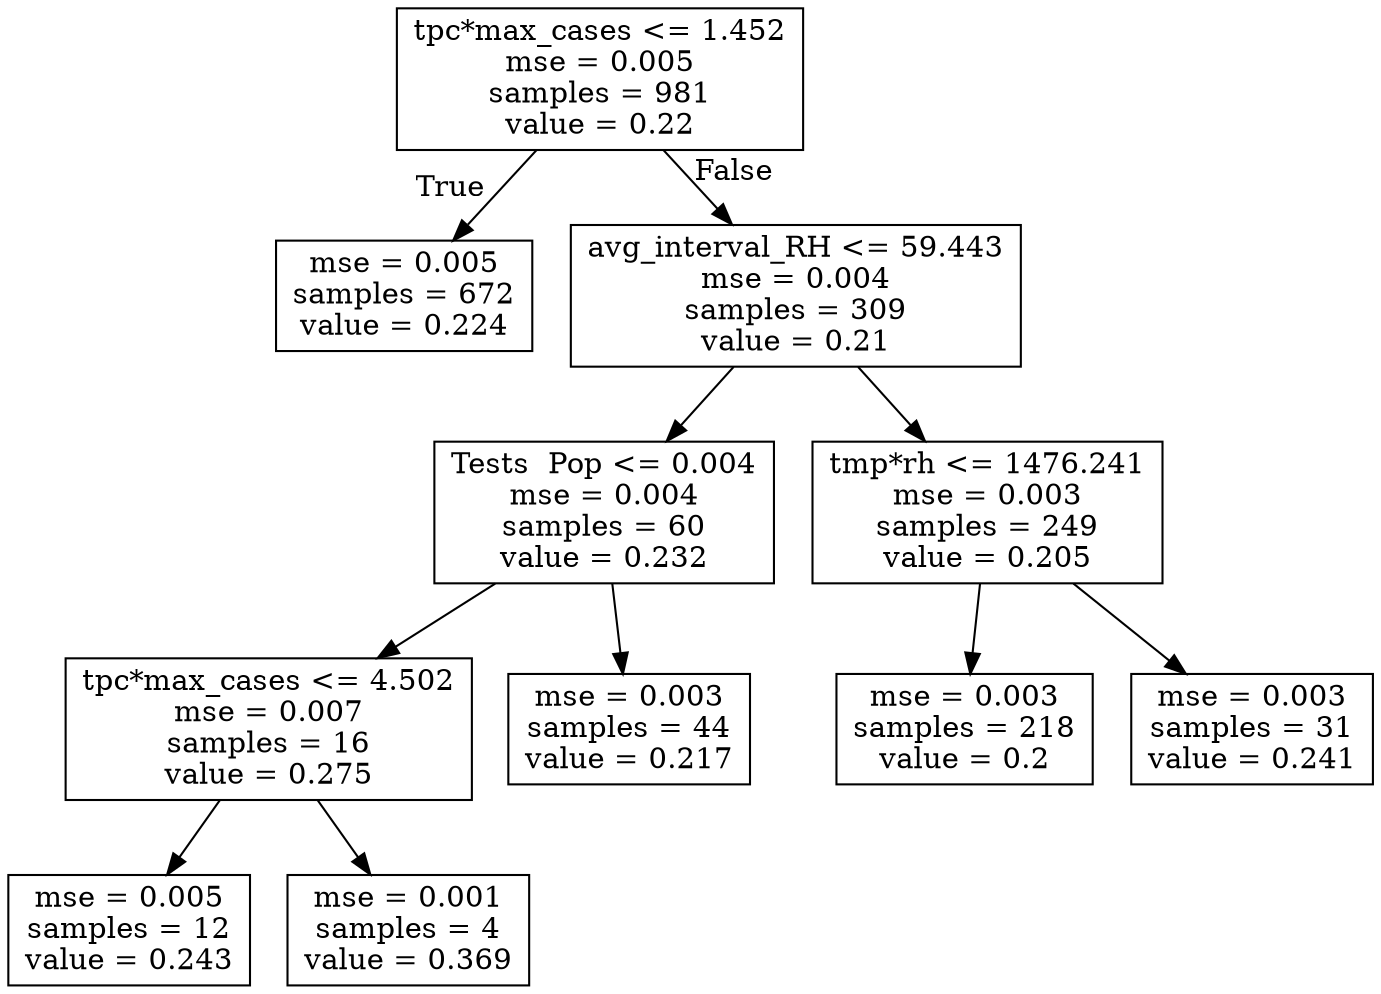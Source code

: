 digraph Tree {
node [shape=box] ;
0 [label="tpc*max_cases <= 1.452\nmse = 0.005\nsamples = 981\nvalue = 0.22"] ;
1 [label="mse = 0.005\nsamples = 672\nvalue = 0.224"] ;
0 -> 1 [labeldistance=2.5, labelangle=45, headlabel="True"] ;
2 [label="avg_interval_RH <= 59.443\nmse = 0.004\nsamples = 309\nvalue = 0.21"] ;
0 -> 2 [labeldistance=2.5, labelangle=-45, headlabel="False"] ;
3 [label="Tests \ Pop <= 0.004\nmse = 0.004\nsamples = 60\nvalue = 0.232"] ;
2 -> 3 ;
4 [label="tpc*max_cases <= 4.502\nmse = 0.007\nsamples = 16\nvalue = 0.275"] ;
3 -> 4 ;
5 [label="mse = 0.005\nsamples = 12\nvalue = 0.243"] ;
4 -> 5 ;
6 [label="mse = 0.001\nsamples = 4\nvalue = 0.369"] ;
4 -> 6 ;
7 [label="mse = 0.003\nsamples = 44\nvalue = 0.217"] ;
3 -> 7 ;
8 [label="tmp*rh <= 1476.241\nmse = 0.003\nsamples = 249\nvalue = 0.205"] ;
2 -> 8 ;
9 [label="mse = 0.003\nsamples = 218\nvalue = 0.2"] ;
8 -> 9 ;
10 [label="mse = 0.003\nsamples = 31\nvalue = 0.241"] ;
8 -> 10 ;
}